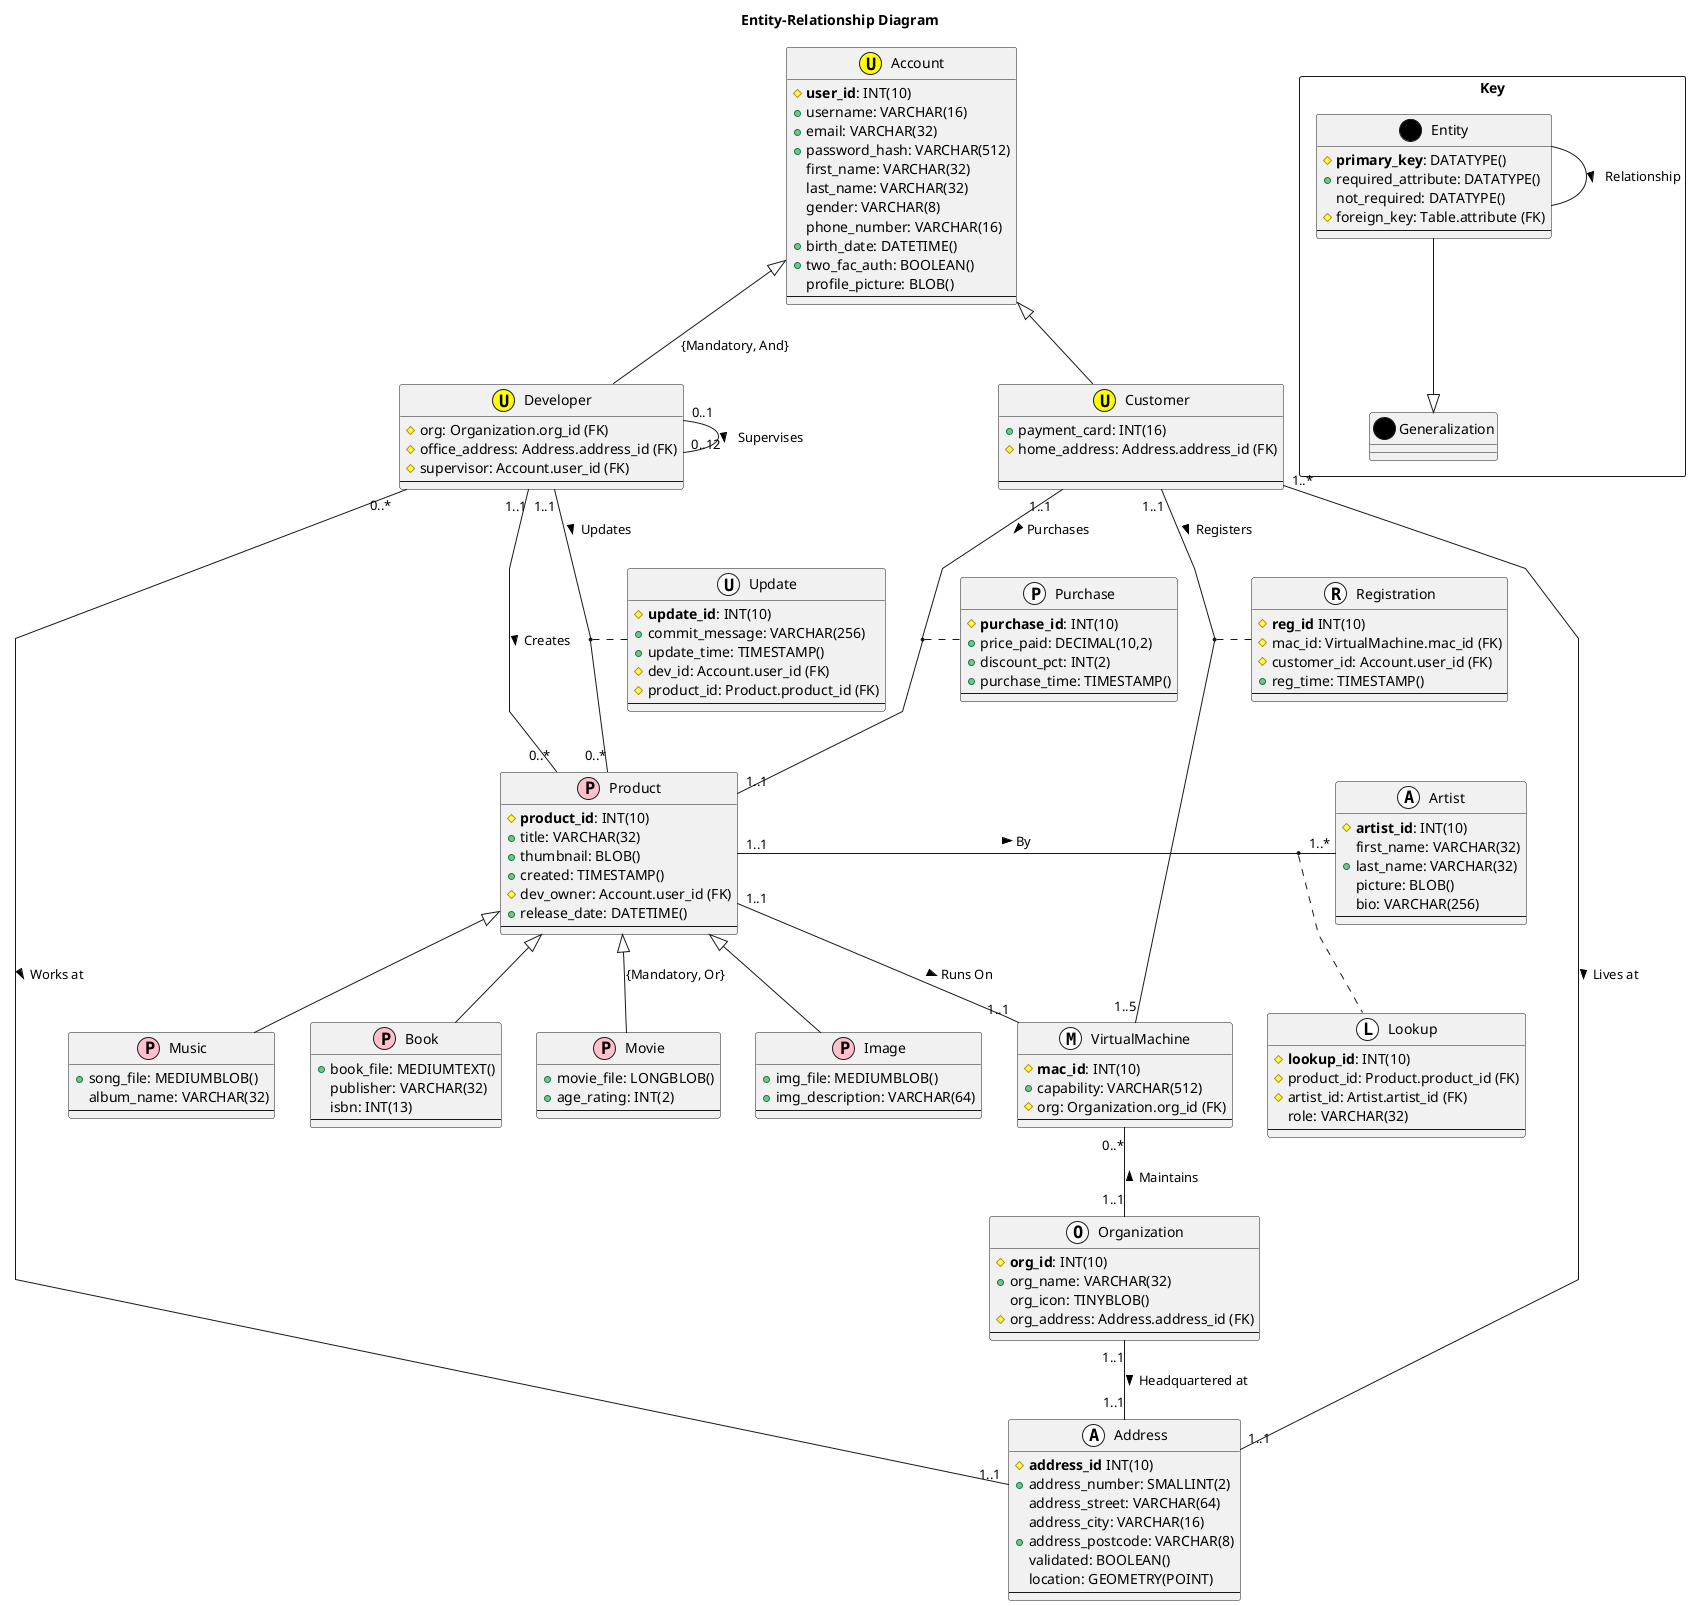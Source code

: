 @startuml
title Entity-Relationship Diagram
skinparam linetype polyline

class Organization <<O, white>>{
# **org_id**: INT(10)
+ org_name: VARCHAR(32)
org_icon: TINYBLOB()
# org_address: Address.address_id (FK)
---
}

class VirtualMachine <<M, white>>{
# **mac_id**: INT(10)
+ capability: VARCHAR(512)
# org: Organization.org_id (FK)
---
}


class Address <<A, white>>{
# **address_id** INT(10)
+address_number: SMALLINT(2)
address_street: VARCHAR(64)
address_city: VARCHAR(16)
+address_postcode: VARCHAR(8)
validated: BOOLEAN()
location: GEOMETRY(POINT)
---
}

class Account <<U, yellow>>{
# **user_id**: INT(10)
+ username: VARCHAR(16)
+ email: VARCHAR(32)
+ password_hash: VARCHAR(512)
first_name: VARCHAR(32)
last_name: VARCHAR(32)
gender: VARCHAR(8)
phone_number: VARCHAR(16)
+birth_date: DATETIME()
+two_fac_auth: BOOLEAN()
profile_picture: BLOB()
---
}

class Customer <<U, yellow>>{
+ payment_card: INT(16)
# home_address: Address.address_id (FK)

---
}

class Developer <<U, yellow>>{
# org: Organization.org_id (FK)
# office_address: Address.address_id (FK)
# supervisor: Account.user_id (FK)
---
}

class Product <<P, pink>>{
# **product_id**: INT(10)
+ title: VARCHAR(32)
+ thumbnail: BLOB()
+ created: TIMESTAMP()
# dev_owner: Account.user_id (FK)
+ release_date: DATETIME()
---
}

class Music <<P, pink>>{
+song_file: MEDIUMBLOB()
album_name: VARCHAR(32)
---
}

class Book <<P, pink>>{
+book_file: MEDIUMTEXT()
publisher: VARCHAR(32)
isbn: INT(13)
---
}

class Movie <<P, pink>>{
+movie_file: LONGBLOB()
+age_rating: INT(2)
---
}

class Image <<P, pink>>{
+img_file: MEDIUMBLOB()
+img_description: VARCHAR(64)
---
}

class Artist <<A, white>>{
# **artist_id**: INT(10)
first_name: VARCHAR(32)
+ last_name: VARCHAR(32)
picture: BLOB()
bio: VARCHAR(256)
---
}

class Lookup <<L, white>>{
# **lookup_id**: INT(10)
# product_id: Product.product_id (FK)
# artist_id: Artist.artist_id (FK)
role: VARCHAR(32)
---
}

Product "1..1" - "1..*" Artist: By >
(Product, Artist) .. Lookup


Product <|-- Music
Product <|-- Book
Product <|-- Movie: {Mandatory, Or}
Product <|-- Image


Account <|-- Developer: {Mandatory, And}
Account <|-- Customer


Developer "0..1" -- "0..12" Developer : Supervises >

VirtualMachine "0..*" --"1..1" Organization : Maintains <
Customer "1..1" -- "1..5" VirtualMachine: Registers >
Product "1..1" -- "1..1" VirtualMachine: Runs On >
(Customer, VirtualMachine) .. Registration
class Registration <<R, white>>{
# **reg_id** INT(10)
# mac_id: VirtualMachine.mac_id (FK)
# customer_id: Account.user_id (FK)
+ reg_time: TIMESTAMP()
---
}

Developer "0..*" -- "1..1" Address: Works at >
Customer "1..*" -- "1..1" Address: Lives at >
Organization "1..1" -- "1..1" Address: Headquartered at >

Developer "1..1" -- "0..*" Product: Updates >
(Developer, Product) .. Update
class Update <<U, white>>{
# **update_id**: INT(10)
+ commit_message: VARCHAR(256)
+ update_time: TIMESTAMP()
# dev_id: Account.user_id (FK)
# product_id: Product.product_id (FK)
---
}

Developer "1..1" -- "0..*" Product: Creates >

Customer "1..1" -- "1..1" Product : Purchases >
(Customer, Product) .. Purchase
class Purchase <<P, white>>{
# **purchase_id**: INT(10)
+ price_paid: DECIMAL(10,2)
+ discount_pct: INT(2)
+ purchase_time: TIMESTAMP()
---
}

package "Key" <<Rectangle>>{
    class Entity <<E, black>>{
    # **primary_key**: DATATYPE()
    + required_attribute: DATATYPE()
    not_required: DATATYPE()
    # foreign_key: Table.attribute (FK)
    ---
    }
    class Generalization <<G, black>>{}
    Entity --|> Generalization
    Entity --- Entity: Relationship >
}

@enduml
